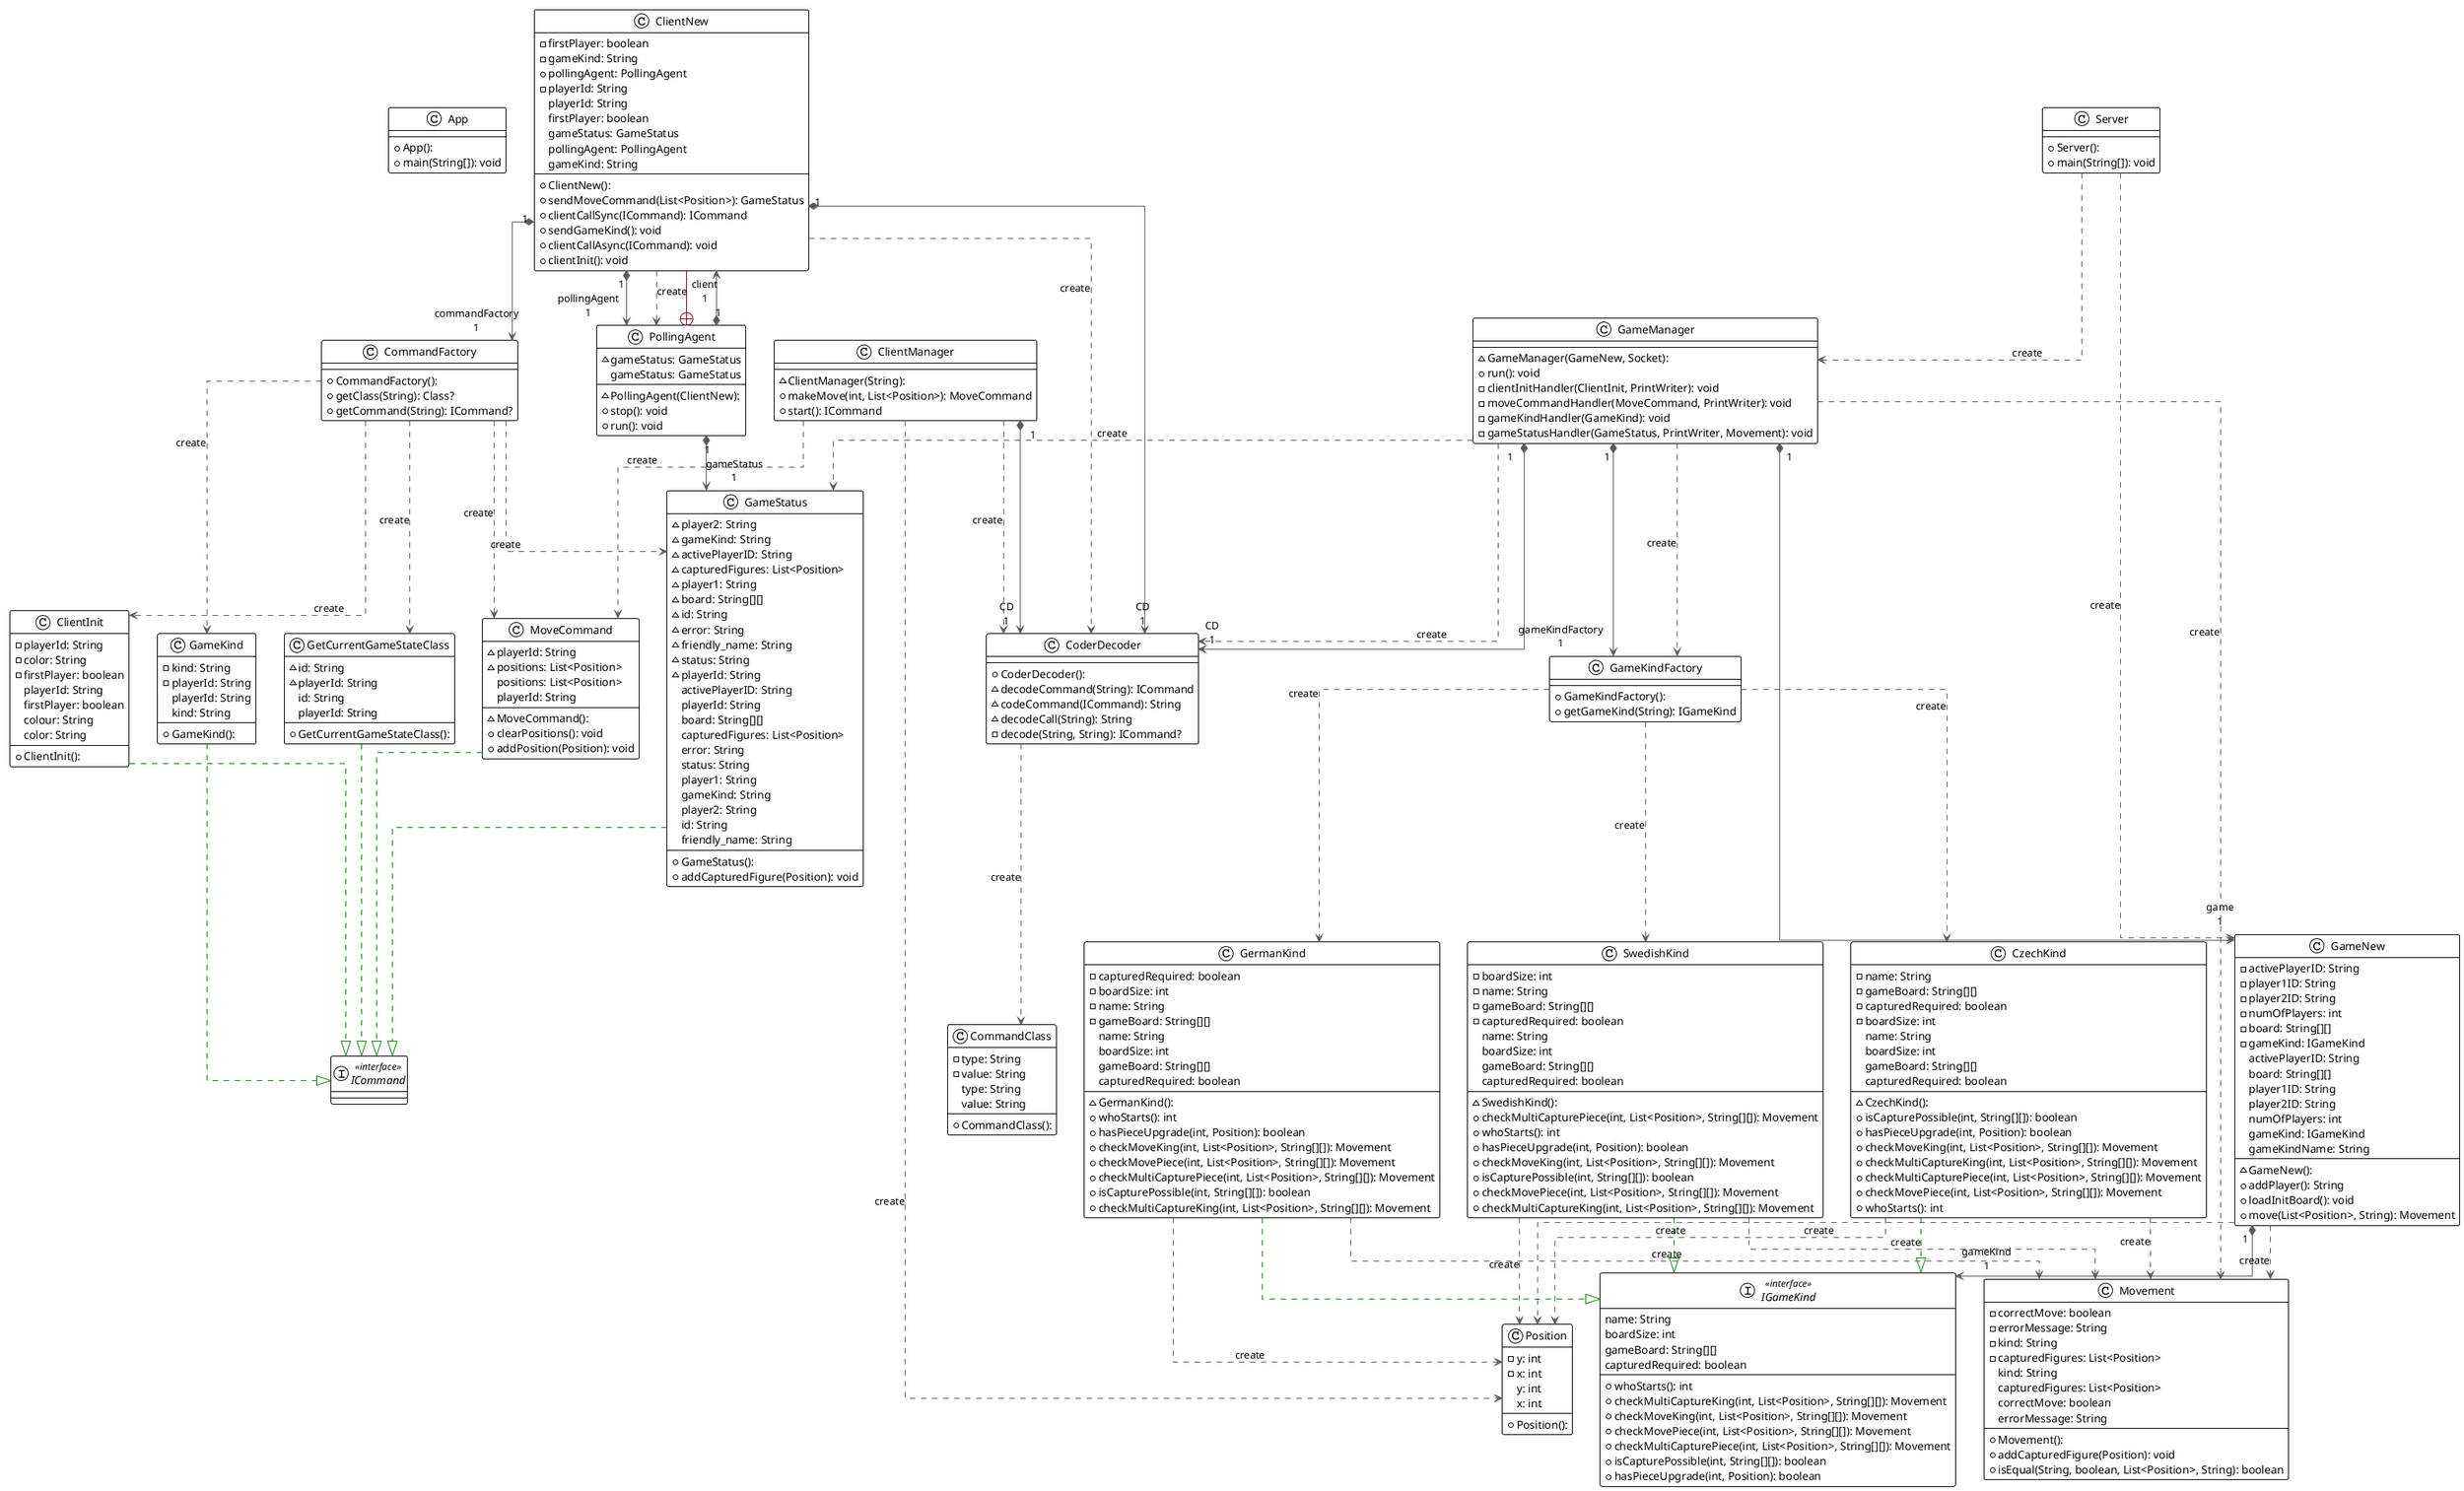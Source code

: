 @startuml

!theme plain
top to bottom direction
skinparam linetype ortho

class App {
  + App(): 
  + main(String[]): void
}
class ClientInit {
  + ClientInit(): 
  - playerId: String
  - color: String
  - firstPlayer: boolean
   playerId: String
   firstPlayer: boolean
   colour: String
   color: String
}
class ClientManager {
  ~ ClientManager(String): 
  + makeMove(int, List<Position>): MoveCommand
  + start(): ICommand
}
class ClientNew {
  + ClientNew(): 
  - firstPlayer: boolean
  - gameKind: String
  + pollingAgent: PollingAgent
  - playerId: String
  + sendMoveCommand(List<Position>): GameStatus
  + clientCallSync(ICommand): ICommand
  + sendGameKind(): void
  + clientCallAsync(ICommand): void
  + clientInit(): void
   playerId: String
   firstPlayer: boolean
   gameStatus: GameStatus
   pollingAgent: PollingAgent
   gameKind: String
}
class CoderDecoder {
  + CoderDecoder(): 
  ~ decodeCommand(String): ICommand
  ~ codeCommand(ICommand): String
  ~ decodeCall(String): String
  - decode(String, String): ICommand?
}
class CommandClass {
  + CommandClass(): 
  - type: String
  - value: String
   type: String
   value: String
}
class CommandFactory {
  + CommandFactory(): 
  + getClass(String): Class?
  + getCommand(String): ICommand?
}
class CzechKind {
  ~ CzechKind(): 
  - name: String
  - gameBoard: String[][]
  - capturedRequired: boolean
  - boardSize: int
  + isCapturePossible(int, String[][]): boolean
  + hasPieceUpgrade(int, Position): boolean
  + checkMoveKing(int, List<Position>, String[][]): Movement
  + checkMultiCaptureKing(int, List<Position>, String[][]): Movement
  + checkMultiCapturePiece(int, List<Position>, String[][]): Movement
  + checkMovePiece(int, List<Position>, String[][]): Movement
  + whoStarts(): int
   name: String
   boardSize: int
   gameBoard: String[][]
   capturedRequired: boolean
}
class GameKind {
  + GameKind(): 
  - kind: String
  - playerId: String
   playerId: String
   kind: String
}
class GameKindFactory {
  + GameKindFactory(): 
  + getGameKind(String): IGameKind
}
class GameManager {
  ~ GameManager(GameNew, Socket): 
  + run(): void
  - clientInitHandler(ClientInit, PrintWriter): void
  - moveCommandHandler(MoveCommand, PrintWriter): void
  - gameKindHandler(GameKind): void
  - gameStatusHandler(GameStatus, PrintWriter, Movement): void
}
class GameNew {
  ~ GameNew(): 
  - activePlayerID: String
  - player1ID: String
  - player2ID: String
  - numOfPlayers: int
  - board: String[][]
  - gameKind: IGameKind
  + addPlayer(): String
  + loadInitBoard(): void
  + move(List<Position>, String): Movement
   activePlayerID: String
   board: String[][]
   player1ID: String
   player2ID: String
   numOfPlayers: int
   gameKind: IGameKind
   gameKindName: String
}
class GameStatus {
  + GameStatus(): 
  ~ player2: String
  ~ gameKind: String
  ~ activePlayerID: String
  ~ capturedFigures: List<Position>
  ~ player1: String
  ~ board: String[][]
  ~ id: String
  ~ error: String
  ~ friendly_name: String
  ~ status: String
  ~ playerId: String
  + addCapturedFigure(Position): void
   activePlayerID: String
   playerId: String
   board: String[][]
   capturedFigures: List<Position>
   error: String
   status: String
   player1: String
   gameKind: String
   player2: String
   id: String
   friendly_name: String
}
class GermanKind {
  ~ GermanKind(): 
  - capturedRequired: boolean
  - boardSize: int
  - name: String
  - gameBoard: String[][]
  + whoStarts(): int
  + hasPieceUpgrade(int, Position): boolean
  + checkMoveKing(int, List<Position>, String[][]): Movement
  + checkMovePiece(int, List<Position>, String[][]): Movement
  + checkMultiCapturePiece(int, List<Position>, String[][]): Movement
  + isCapturePossible(int, String[][]): boolean
  + checkMultiCaptureKing(int, List<Position>, String[][]): Movement
   name: String
   boardSize: int
   gameBoard: String[][]
   capturedRequired: boolean
}
class GetCurrentGameStateClass {
  + GetCurrentGameStateClass(): 
  ~ id: String
  ~ playerId: String
   id: String
   playerId: String
}
interface ICommand << interface >>
interface IGameKind << interface >> {
  + whoStarts(): int
  + checkMultiCaptureKing(int, List<Position>, String[][]): Movement
  + checkMoveKing(int, List<Position>, String[][]): Movement
  + checkMovePiece(int, List<Position>, String[][]): Movement
  + checkMultiCapturePiece(int, List<Position>, String[][]): Movement
  + isCapturePossible(int, String[][]): boolean
  + hasPieceUpgrade(int, Position): boolean
   name: String
   boardSize: int
   gameBoard: String[][]
   capturedRequired: boolean
}
class MoveCommand {
  ~ MoveCommand(): 
  ~ playerId: String
  ~ positions: List<Position>
  + clearPositions(): void
  + addPosition(Position): void
   positions: List<Position>
   playerId: String
}
class Movement {
  + Movement(): 
  - correctMove: boolean
  - errorMessage: String
  - kind: String
  - capturedFigures: List<Position>
  + addCapturedFigure(Position): void
  + isEqual(String, boolean, List<Position>, String): boolean
   kind: String
   capturedFigures: List<Position>
   correctMove: boolean
   errorMessage: String
}
class PollingAgent {
  ~ PollingAgent(ClientNew): 
  ~ gameStatus: GameStatus
  + stop(): void
  + run(): void
   gameStatus: GameStatus
}
class Position {
  + Position(): 
  - y: int
  - x: int
   y: int
   x: int
}
class Server {
  + Server(): 
  + main(String[]): void
}
class SwedishKind {
  ~ SwedishKind(): 
  - boardSize: int
  - name: String
  - gameBoard: String[][]
  - capturedRequired: boolean
  + checkMultiCapturePiece(int, List<Position>, String[][]): Movement
  + whoStarts(): int
  + hasPieceUpgrade(int, Position): boolean
  + checkMoveKing(int, List<Position>, String[][]): Movement
  + isCapturePossible(int, String[][]): boolean
  + checkMovePiece(int, List<Position>, String[][]): Movement
  + checkMultiCaptureKing(int, List<Position>, String[][]): Movement
   name: String
   boardSize: int
   gameBoard: String[][]
   capturedRequired: boolean
}

ClientInit                -[#008200,dashed]-^  ICommand                 
ClientManager             -[#595959,dashed]->  CoderDecoder             : "«create»"
ClientManager            "1" *-[#595959,plain]-> "CD\n1" CoderDecoder             
ClientManager             -[#595959,dashed]->  MoveCommand              : "«create»"
ClientManager             -[#595959,dashed]->  Position                 : "«create»"
ClientNew                "1" *-[#595959,plain]-> "CD\n1" CoderDecoder             
ClientNew                 -[#595959,dashed]->  CoderDecoder             : "«create»"
ClientNew                "1" *-[#595959,plain]-> "commandFactory\n1" CommandFactory           
ClientNew                "1" *-[#595959,plain]-> "pollingAgent\n1" PollingAgent             
ClientNew                 -[#595959,dashed]->  PollingAgent             : "«create»"
CoderDecoder              -[#595959,dashed]->  CommandClass             : "«create»"
CommandFactory            -[#595959,dashed]->  ClientInit               : "«create»"
CommandFactory            -[#595959,dashed]->  GameKind                 : "«create»"
CommandFactory            -[#595959,dashed]->  GameStatus               : "«create»"
CommandFactory            -[#595959,dashed]->  GetCurrentGameStateClass : "«create»"
CommandFactory            -[#595959,dashed]->  MoveCommand              : "«create»"
CzechKind                 -[#008200,dashed]-^  IGameKind                
CzechKind                 -[#595959,dashed]->  Movement                 : "«create»"
CzechKind                 -[#595959,dashed]->  Position                 : "«create»"
GameKind                  -[#008200,dashed]-^  ICommand                 
GameKindFactory           -[#595959,dashed]->  CzechKind                : "«create»"
GameKindFactory           -[#595959,dashed]->  GermanKind               : "«create»"
GameKindFactory           -[#595959,dashed]->  SwedishKind              : "«create»"
GameManager               -[#595959,dashed]->  CoderDecoder             : "«create»"
GameManager              "1" *-[#595959,plain]-> "CD\n1" CoderDecoder             
GameManager              "1" *-[#595959,plain]-> "gameKindFactory\n1" GameKindFactory          
GameManager               -[#595959,dashed]->  GameKindFactory          : "«create»"
GameManager              "1" *-[#595959,plain]-> "game\n1" GameNew                  
GameManager               -[#595959,dashed]->  GameStatus               : "«create»"
GameManager               -[#595959,dashed]->  Movement                 : "«create»"
GameNew                  "1" *-[#595959,plain]-> "gameKind\n1" IGameKind                
GameNew                   -[#595959,dashed]->  Movement                 : "«create»"
GameNew                   -[#595959,dashed]->  Position                 : "«create»"
GameStatus                -[#008200,dashed]-^  ICommand                 
GermanKind                -[#008200,dashed]-^  IGameKind                
GermanKind                -[#595959,dashed]->  Movement                 : "«create»"
GermanKind                -[#595959,dashed]->  Position                 : "«create»"
GetCurrentGameStateClass  -[#008200,dashed]-^  ICommand                 
MoveCommand               -[#008200,dashed]-^  ICommand                 
PollingAgent              +-[#820000,plain]-  ClientNew                
PollingAgent             "1" *-[#595959,plain]-> "client\n1" ClientNew                
PollingAgent             "1" *-[#595959,plain]-> "gameStatus\n1" GameStatus               
Server                    -[#595959,dashed]->  GameManager              : "«create»"
Server                    -[#595959,dashed]->  GameNew                  : "«create»"
SwedishKind               -[#008200,dashed]-^  IGameKind                
SwedishKind               -[#595959,dashed]->  Movement                 : "«create»"
SwedishKind               -[#595959,dashed]->  Position                 : "«create»"
@enduml
